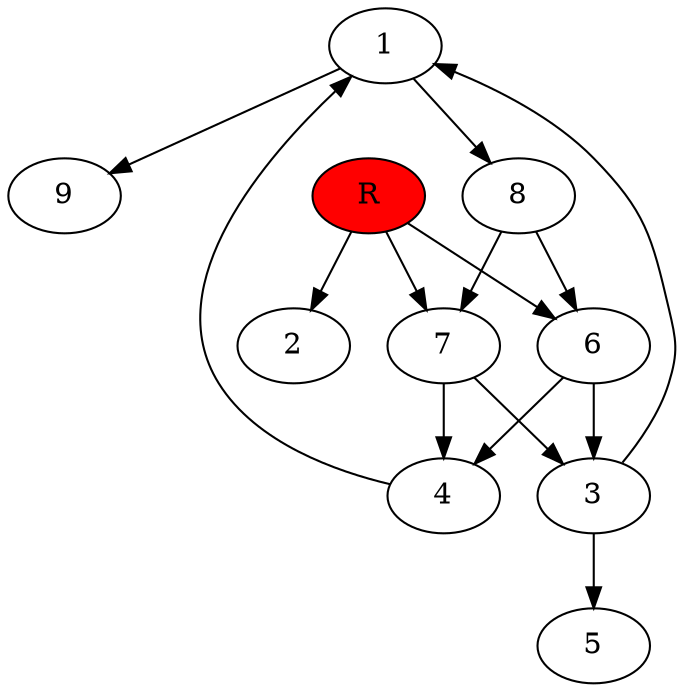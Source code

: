 digraph prb26980 {
	1
	2
	3
	4
	5
	6
	7
	8
	R [fillcolor="#ff0000" style=filled]
	1 -> 8
	1 -> 9
	3 -> 1
	3 -> 5
	4 -> 1
	6 -> 3
	6 -> 4
	7 -> 3
	7 -> 4
	8 -> 6
	8 -> 7
	R -> 2
	R -> 6
	R -> 7
}

